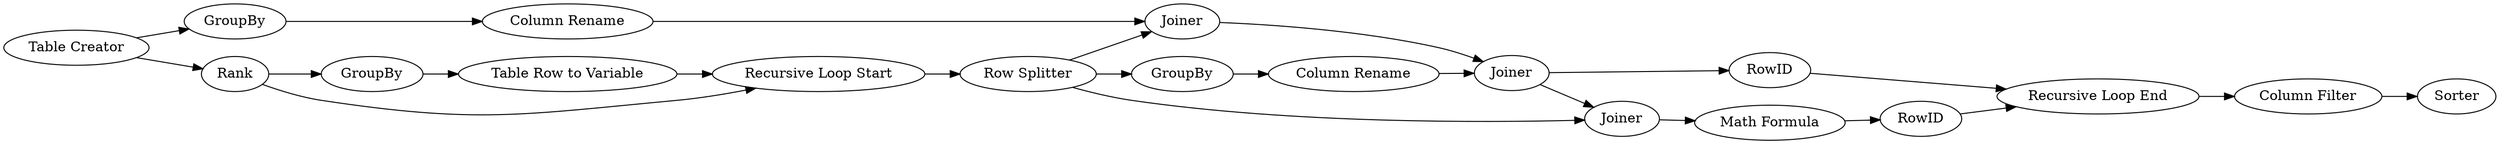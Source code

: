 digraph {
	42 -> 43
	29 -> 42
	34 -> 35
	30 -> 32
	34 -> 38
	29 -> 21
	43 -> 45
	32 -> 35
	45 -> 34
	46 -> 47
	33 -> 44
	21 -> 46
	41 -> 40
	21 -> 30
	39 -> 31
	32 -> 33
	37 -> 39
	44 -> 34
	38 -> 31
	35 -> 37
	31 -> 41
	32 -> 45
	47 -> 30
	45 [label=Joiner]
	21 [label=Rank]
	41 [label="Column Filter"]
	31 [label="Recursive Loop End"]
	30 [label="Recursive Loop Start"]
	42 [label=GroupBy]
	47 [label="Table Row to Variable"]
	38 [label=RowID]
	43 [label="Column Rename"]
	35 [label=Joiner]
	44 [label="Column Rename"]
	34 [label=Joiner]
	29 [label="Table Creator"]
	46 [label=GroupBy]
	40 [label=Sorter]
	39 [label=RowID]
	33 [label=GroupBy]
	32 [label="Row Splitter"]
	37 [label="Math Formula"]
	rankdir=LR
}

